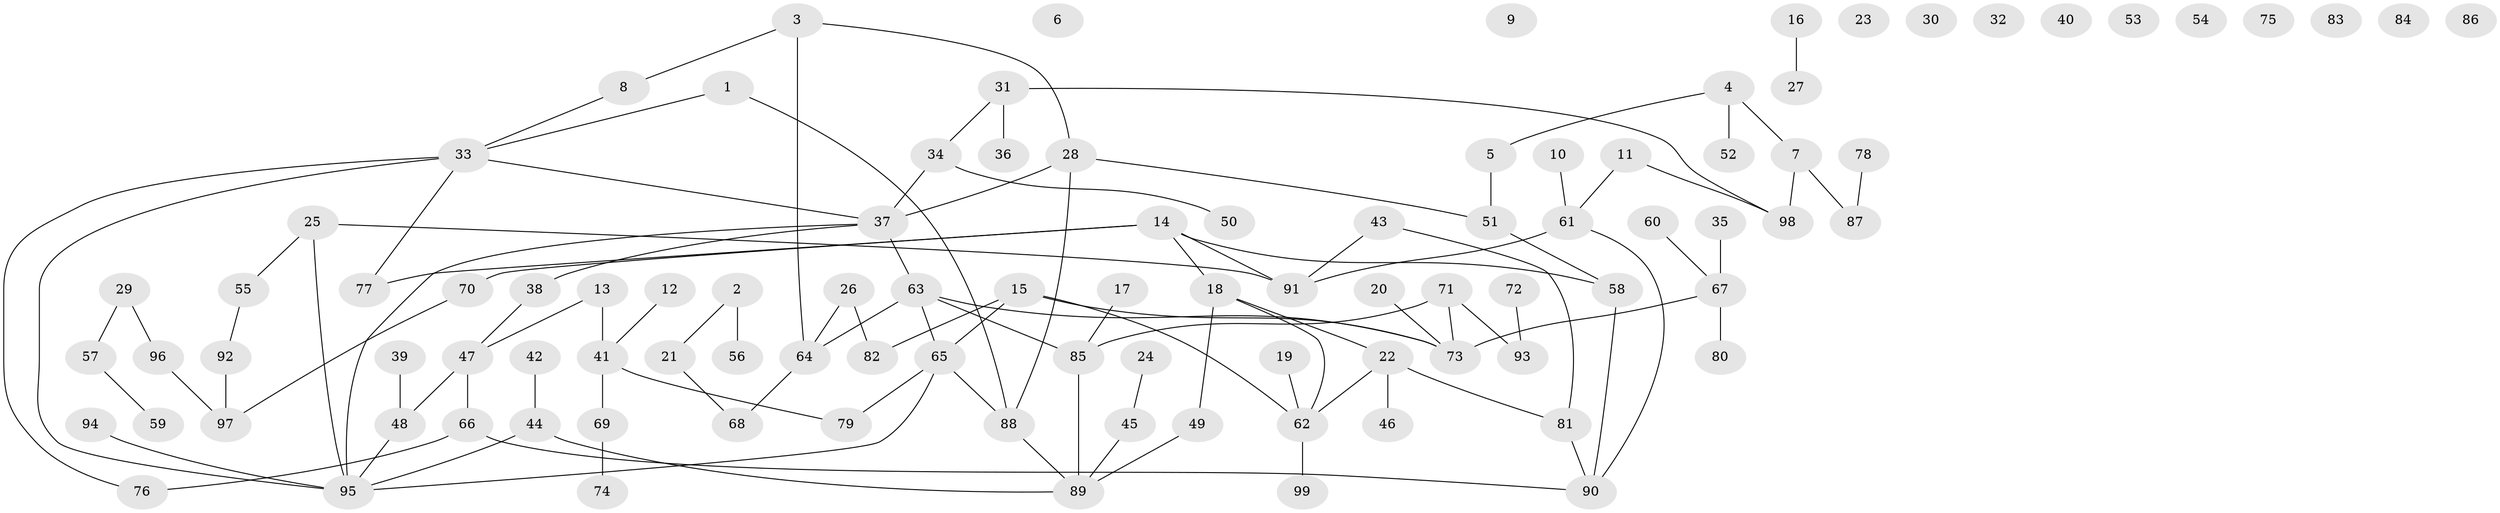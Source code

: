 // Generated by graph-tools (version 1.1) at 2025/40/03/09/25 04:40:39]
// undirected, 99 vertices, 111 edges
graph export_dot {
graph [start="1"]
  node [color=gray90,style=filled];
  1;
  2;
  3;
  4;
  5;
  6;
  7;
  8;
  9;
  10;
  11;
  12;
  13;
  14;
  15;
  16;
  17;
  18;
  19;
  20;
  21;
  22;
  23;
  24;
  25;
  26;
  27;
  28;
  29;
  30;
  31;
  32;
  33;
  34;
  35;
  36;
  37;
  38;
  39;
  40;
  41;
  42;
  43;
  44;
  45;
  46;
  47;
  48;
  49;
  50;
  51;
  52;
  53;
  54;
  55;
  56;
  57;
  58;
  59;
  60;
  61;
  62;
  63;
  64;
  65;
  66;
  67;
  68;
  69;
  70;
  71;
  72;
  73;
  74;
  75;
  76;
  77;
  78;
  79;
  80;
  81;
  82;
  83;
  84;
  85;
  86;
  87;
  88;
  89;
  90;
  91;
  92;
  93;
  94;
  95;
  96;
  97;
  98;
  99;
  1 -- 33;
  1 -- 88;
  2 -- 21;
  2 -- 56;
  3 -- 8;
  3 -- 28;
  3 -- 64;
  4 -- 5;
  4 -- 7;
  4 -- 52;
  5 -- 51;
  7 -- 87;
  7 -- 98;
  8 -- 33;
  10 -- 61;
  11 -- 61;
  11 -- 98;
  12 -- 41;
  13 -- 41;
  13 -- 47;
  14 -- 18;
  14 -- 58;
  14 -- 70;
  14 -- 77;
  14 -- 91;
  15 -- 62;
  15 -- 65;
  15 -- 73;
  15 -- 82;
  16 -- 27;
  17 -- 85;
  18 -- 22;
  18 -- 49;
  18 -- 62;
  19 -- 62;
  20 -- 73;
  21 -- 68;
  22 -- 46;
  22 -- 62;
  22 -- 81;
  24 -- 45;
  25 -- 55;
  25 -- 91;
  25 -- 95;
  26 -- 64;
  26 -- 82;
  28 -- 37;
  28 -- 51;
  28 -- 88;
  29 -- 57;
  29 -- 96;
  31 -- 34;
  31 -- 36;
  31 -- 98;
  33 -- 37;
  33 -- 76;
  33 -- 77;
  33 -- 95;
  34 -- 37;
  34 -- 50;
  35 -- 67;
  37 -- 38;
  37 -- 63;
  37 -- 95;
  38 -- 47;
  39 -- 48;
  41 -- 69;
  41 -- 79;
  42 -- 44;
  43 -- 81;
  43 -- 91;
  44 -- 89;
  44 -- 95;
  45 -- 89;
  47 -- 48;
  47 -- 66;
  48 -- 95;
  49 -- 89;
  51 -- 58;
  55 -- 92;
  57 -- 59;
  58 -- 90;
  60 -- 67;
  61 -- 90;
  61 -- 91;
  62 -- 99;
  63 -- 64;
  63 -- 65;
  63 -- 73;
  63 -- 85;
  64 -- 68;
  65 -- 79;
  65 -- 88;
  65 -- 95;
  66 -- 76;
  66 -- 90;
  67 -- 73;
  67 -- 80;
  69 -- 74;
  70 -- 97;
  71 -- 73;
  71 -- 85;
  71 -- 93;
  72 -- 93;
  78 -- 87;
  81 -- 90;
  85 -- 89;
  88 -- 89;
  92 -- 97;
  94 -- 95;
  96 -- 97;
}
